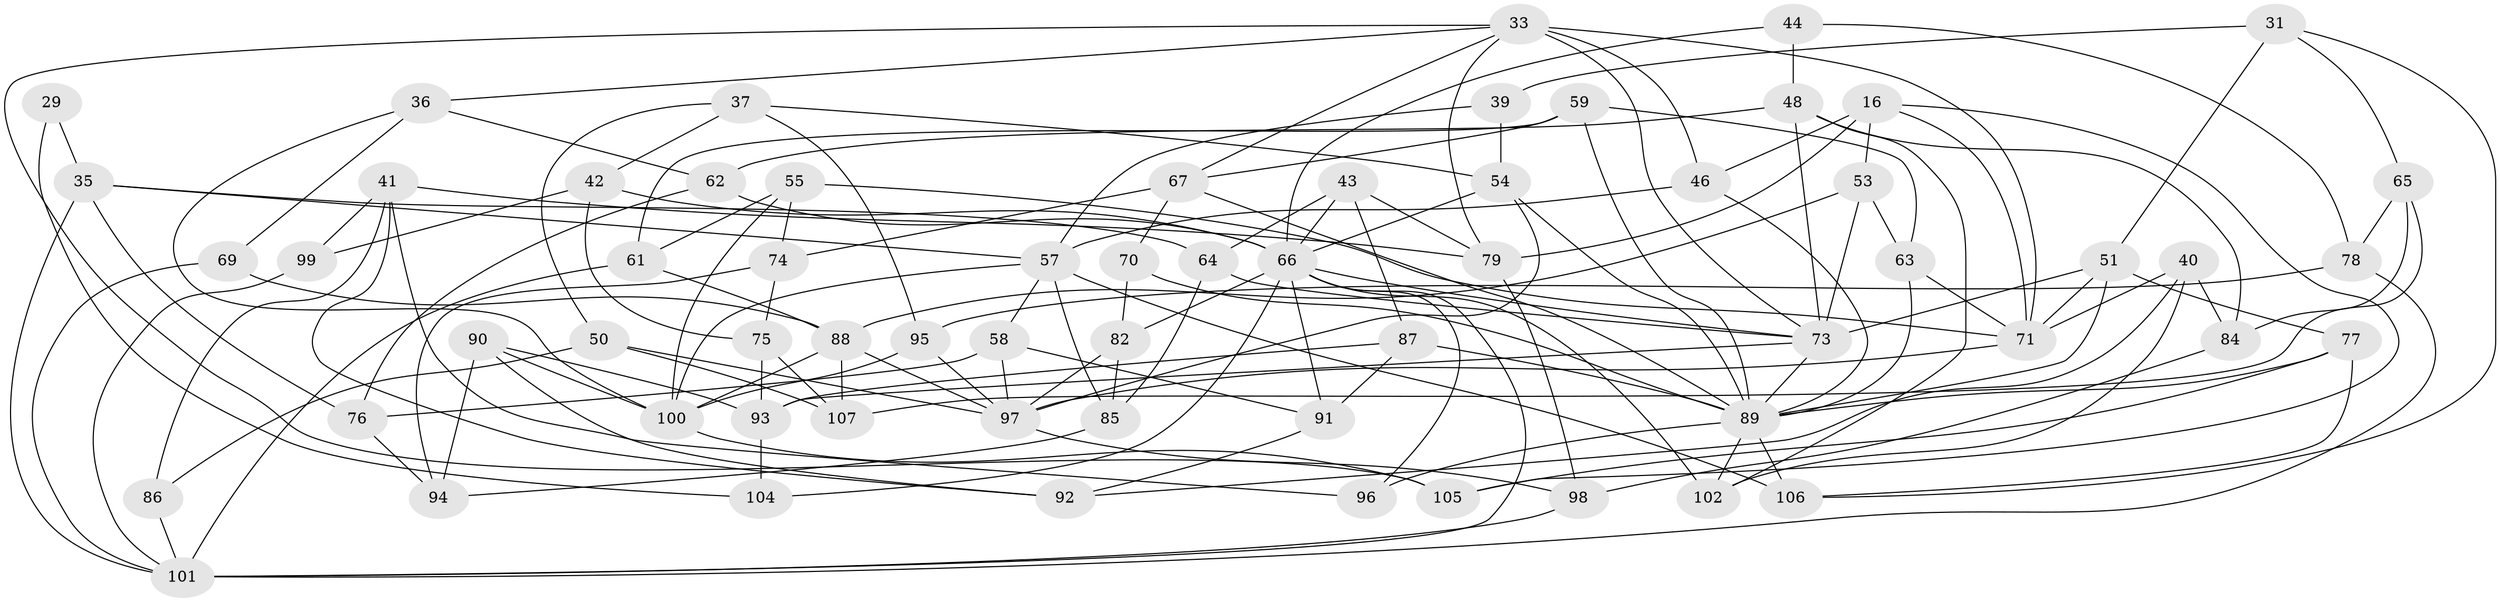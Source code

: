 // original degree distribution, {4: 1.0}
// Generated by graph-tools (version 1.1) at 2025/01/03/04/25 22:01:09]
// undirected, 64 vertices, 149 edges
graph export_dot {
graph [start="1"]
  node [color=gray90,style=filled];
  16 [super="+1"];
  29;
  31;
  33 [super="+24"];
  35 [super="+7"];
  36;
  37;
  39;
  40;
  41 [super="+3"];
  42;
  43;
  44;
  46;
  48 [super="+6"];
  50;
  51 [super="+47"];
  53;
  54 [super="+30"];
  55 [super="+19"];
  57 [super="+2+5"];
  58;
  59;
  61;
  62;
  63;
  64;
  65;
  66 [super="+10+18+22"];
  67 [super="+4"];
  69;
  70;
  71 [super="+45"];
  73 [super="+9+32"];
  74;
  75;
  76;
  77;
  78;
  79 [super="+17"];
  82;
  84;
  85;
  86;
  87 [super="+34"];
  88 [super="+60"];
  89 [super="+27+52+68+80"];
  90;
  91;
  92;
  93 [super="+81"];
  94;
  95;
  96;
  97 [super="+49"];
  98;
  99;
  100 [super="+11+12+83"];
  101 [super="+38+72"];
  102;
  104 [super="+20"];
  105;
  106 [super="+103"];
  107;
  16 -- 105;
  16 -- 53;
  16 -- 46;
  16 -- 79 [weight=2];
  16 -- 71;
  29 -- 104 [weight=2];
  29 -- 35 [weight=2];
  31 -- 39;
  31 -- 65;
  31 -- 106;
  31 -- 51;
  33 -- 71 [weight=2];
  33 -- 36;
  33 -- 67;
  33 -- 105;
  33 -- 73;
  33 -- 46;
  33 -- 79;
  35 -- 64;
  35 -- 76;
  35 -- 57;
  35 -- 101;
  36 -- 69;
  36 -- 100;
  36 -- 62;
  37 -- 42;
  37 -- 50;
  37 -- 95;
  37 -- 54;
  39 -- 57;
  39 -- 54 [weight=2];
  40 -- 102;
  40 -- 92;
  40 -- 84;
  40 -- 71;
  41 -- 96;
  41 -- 86;
  41 -- 99 [weight=2];
  41 -- 92;
  41 -- 79;
  42 -- 75;
  42 -- 99;
  42 -- 66;
  43 -- 64;
  43 -- 79;
  43 -- 66;
  43 -- 87;
  44 -- 78;
  44 -- 48 [weight=2];
  44 -- 66;
  46 -- 57;
  46 -- 89;
  48 -- 102;
  48 -- 84;
  48 -- 62;
  48 -- 73;
  50 -- 107;
  50 -- 86;
  50 -- 97;
  51 -- 71;
  51 -- 77;
  51 -- 89 [weight=2];
  51 -- 73;
  53 -- 63;
  53 -- 88;
  53 -- 73;
  54 -- 97;
  54 -- 89;
  54 -- 66;
  55 -- 100 [weight=3];
  55 -- 74;
  55 -- 61;
  55 -- 71;
  57 -- 100;
  57 -- 58;
  57 -- 85;
  57 -- 106 [weight=2];
  58 -- 91;
  58 -- 97;
  58 -- 76;
  59 -- 61;
  59 -- 63;
  59 -- 67;
  59 -- 89;
  61 -- 101;
  61 -- 88;
  62 -- 76;
  62 -- 66;
  63 -- 71;
  63 -- 89;
  64 -- 85;
  64 -- 73;
  65 -- 107;
  65 -- 84;
  65 -- 78;
  66 -- 73;
  66 -- 104 [weight=2];
  66 -- 102;
  66 -- 82;
  66 -- 96;
  66 -- 91;
  66 -- 101 [weight=2];
  67 -- 74;
  67 -- 70 [weight=2];
  67 -- 89;
  69 -- 88 [weight=2];
  69 -- 101;
  70 -- 82;
  70 -- 89;
  71 -- 97;
  73 -- 93;
  73 -- 89;
  74 -- 94;
  74 -- 75;
  75 -- 107;
  75 -- 93;
  76 -- 94;
  77 -- 105;
  77 -- 106;
  77 -- 89;
  78 -- 95;
  78 -- 101;
  79 -- 98;
  82 -- 85;
  82 -- 97;
  84 -- 98;
  85 -- 94;
  86 -- 101 [weight=2];
  87 -- 93;
  87 -- 91;
  87 -- 89 [weight=3];
  88 -- 100 [weight=2];
  88 -- 107;
  88 -- 97;
  89 -- 106 [weight=2];
  89 -- 96 [weight=2];
  89 -- 102;
  90 -- 94;
  90 -- 92;
  90 -- 93;
  90 -- 100;
  91 -- 92;
  93 -- 104 [weight=2];
  95 -- 97;
  95 -- 100;
  97 -- 98;
  98 -- 101;
  99 -- 101;
  100 -- 105;
}
